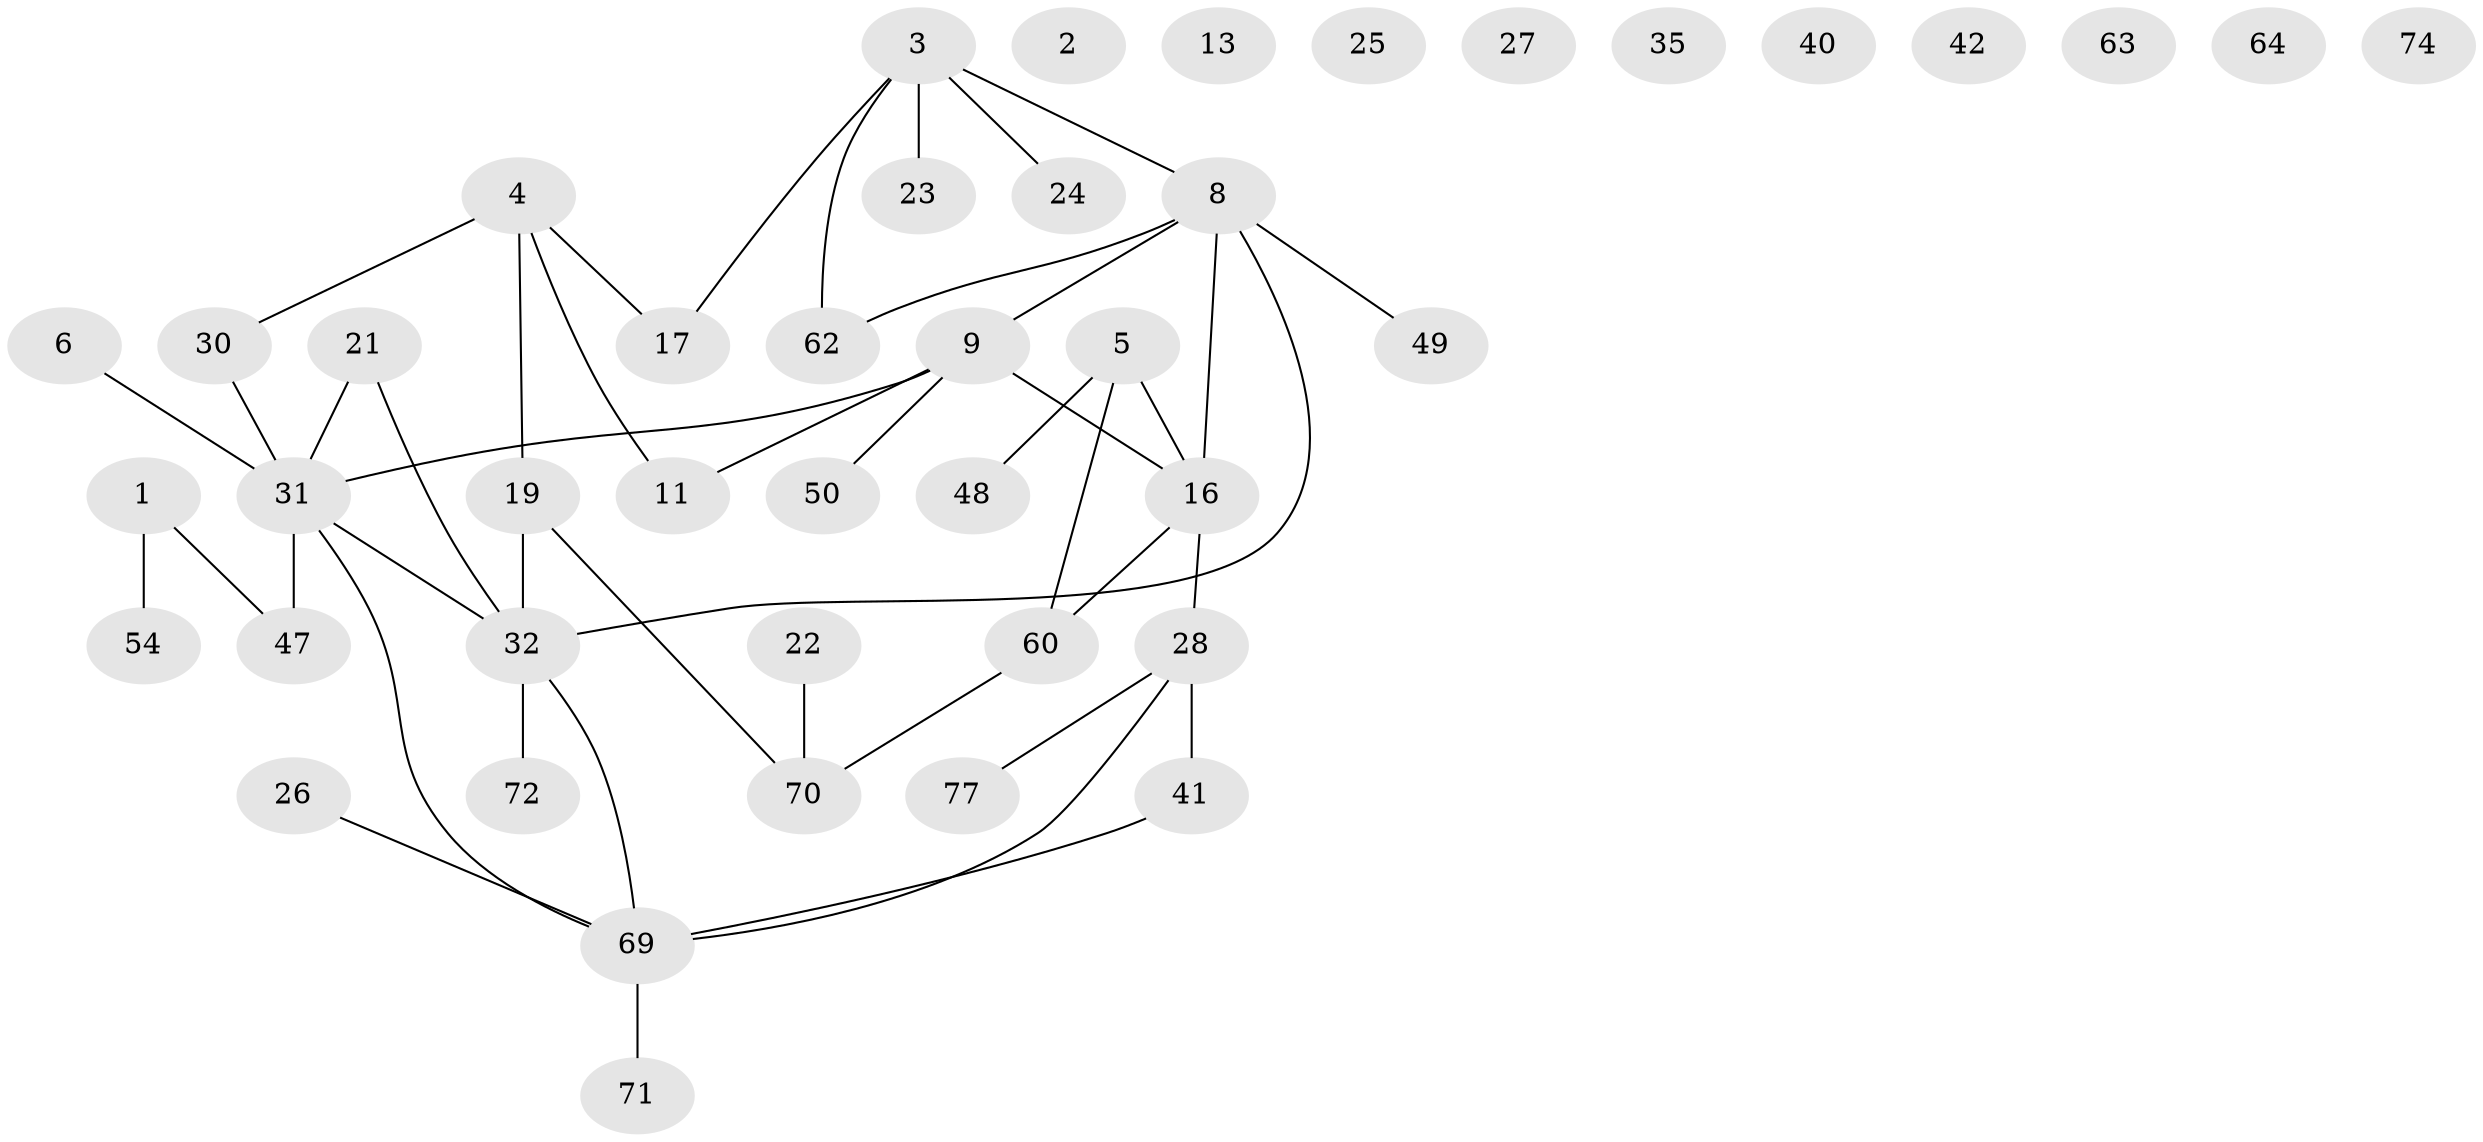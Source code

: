 // original degree distribution, {1: 0.2736842105263158, 0: 0.08421052631578947, 3: 0.2, 2: 0.24210526315789474, 5: 0.031578947368421054, 4: 0.15789473684210525, 6: 0.010526315789473684}
// Generated by graph-tools (version 1.1) at 2025/16/03/04/25 18:16:32]
// undirected, 43 vertices, 44 edges
graph export_dot {
graph [start="1"]
  node [color=gray90,style=filled];
  1 [super="+52"];
  2;
  3 [super="+38+36"];
  4 [super="+10"];
  5 [super="+7"];
  6 [super="+12+18"];
  8 [super="+53+66+67"];
  9 [super="+34+46+14"];
  11 [super="+15"];
  13;
  16 [super="+80"];
  17;
  19 [super="+65+20"];
  21;
  22;
  23;
  24 [super="+33"];
  25;
  26;
  27;
  28 [super="+39"];
  30;
  31 [super="+68"];
  32 [super="+55+89+79"];
  35 [super="+51"];
  40 [super="+59"];
  41 [super="+45"];
  42;
  47 [super="+61"];
  48;
  49;
  50;
  54;
  60;
  62 [super="+91"];
  63;
  64;
  69 [super="+85+73"];
  70 [super="+86"];
  71;
  72;
  74;
  77 [super="+78"];
  1 -- 54;
  1 -- 47;
  3 -- 17 [weight=2];
  3 -- 62;
  3 -- 23;
  3 -- 8 [weight=2];
  3 -- 24;
  4 -- 17;
  4 -- 11;
  4 -- 30;
  4 -- 19;
  5 -- 48;
  5 -- 60;
  5 -- 16;
  6 -- 31;
  8 -- 9 [weight=2];
  8 -- 32 [weight=2];
  8 -- 49;
  8 -- 62;
  8 -- 16;
  9 -- 50;
  9 -- 11;
  9 -- 16 [weight=2];
  9 -- 31 [weight=3];
  16 -- 60;
  16 -- 28;
  19 -- 32;
  19 -- 70;
  21 -- 32;
  21 -- 31;
  22 -- 70;
  26 -- 69;
  28 -- 77;
  28 -- 69;
  28 -- 41;
  30 -- 31;
  31 -- 32;
  31 -- 69;
  31 -- 47;
  32 -- 72;
  32 -- 69 [weight=2];
  41 -- 69;
  60 -- 70;
  69 -- 71;
}
